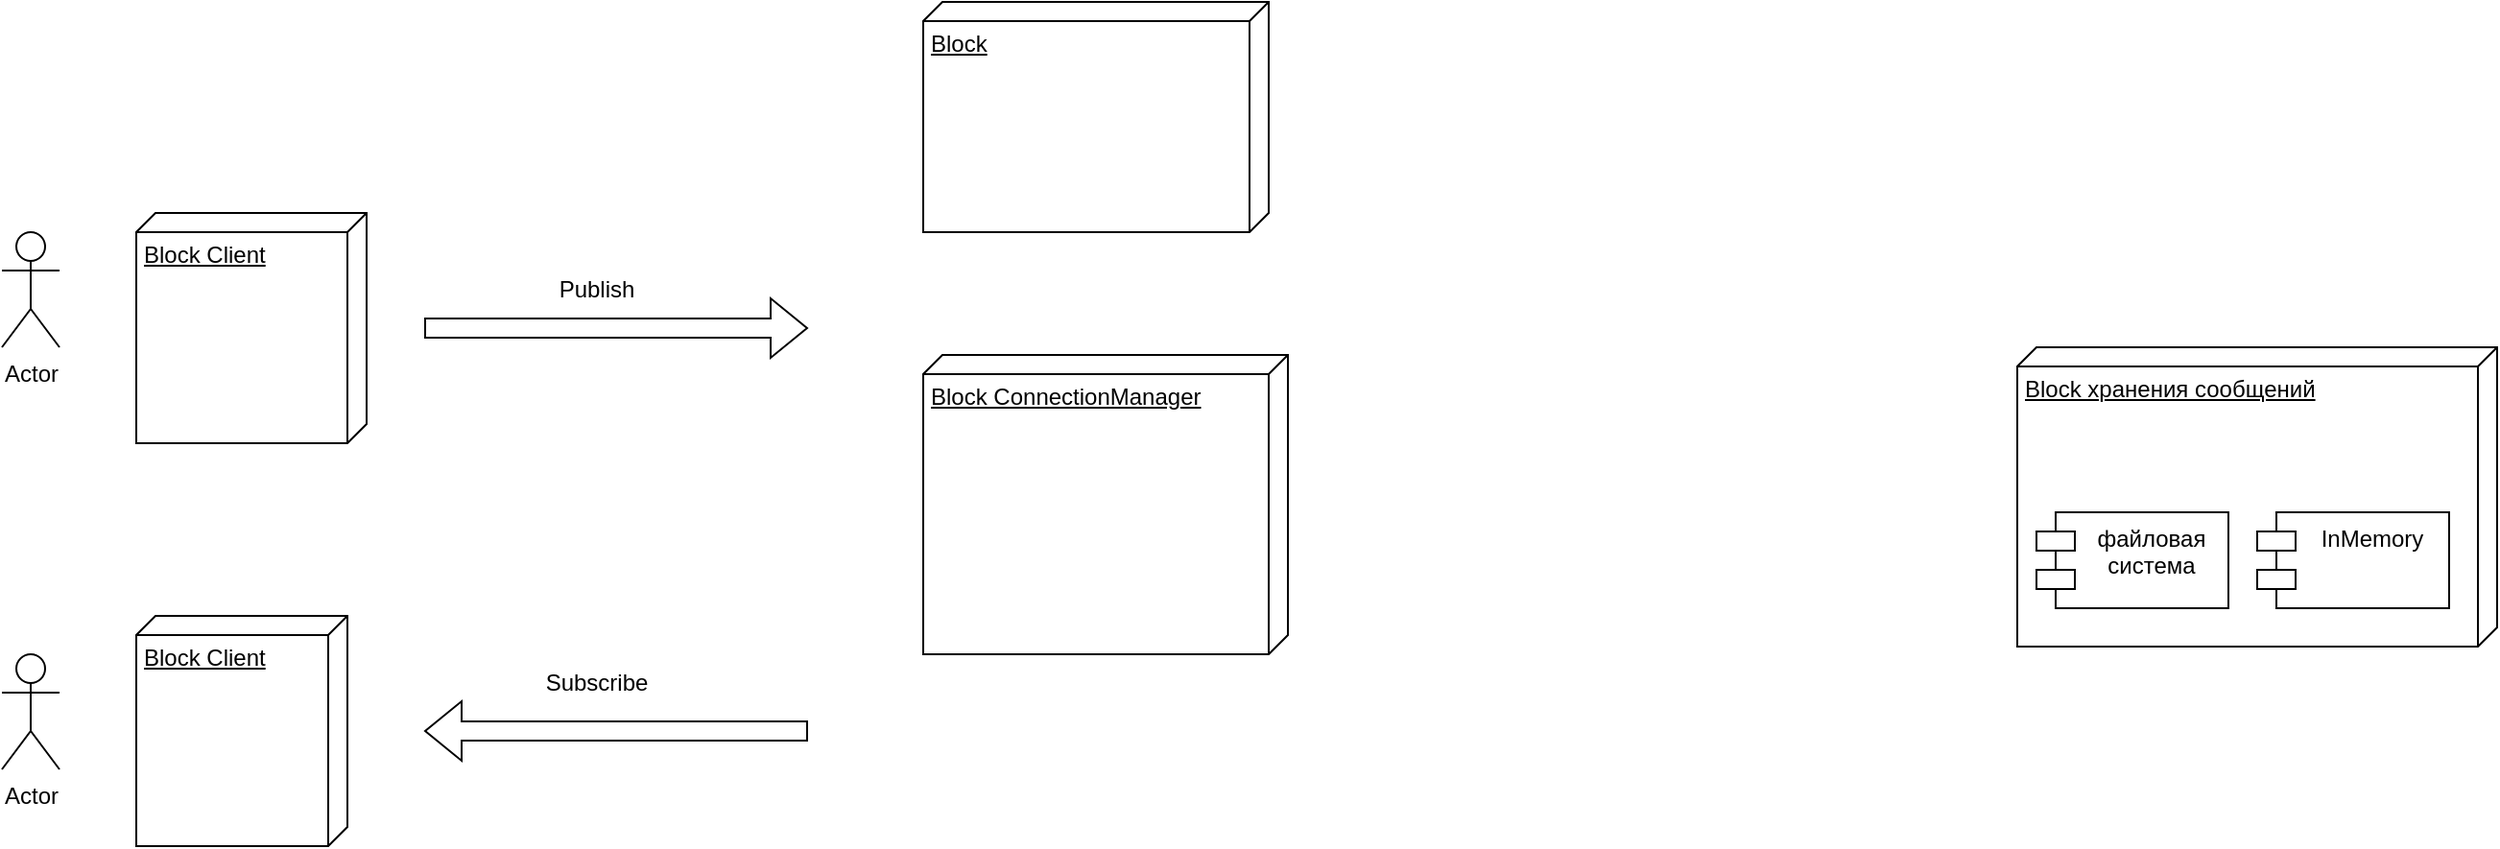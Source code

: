 <mxfile version="24.6.4" type="device">
  <diagram name="Страница — 1" id="PxSmjVjdWc3EpmkDMulp">
    <mxGraphModel dx="2044" dy="524" grid="1" gridSize="10" guides="1" tooltips="1" connect="1" arrows="1" fold="1" page="1" pageScale="1" pageWidth="1169" pageHeight="827" math="0" shadow="0">
      <root>
        <mxCell id="0" />
        <mxCell id="1" parent="0" />
        <mxCell id="rctq9x7ZGal0_HNiKpNq-1" value="Block хранения сообщений" style="verticalAlign=top;align=left;spacingTop=8;spacingLeft=2;spacingRight=12;shape=cube;size=10;direction=south;fontStyle=4;html=1;whiteSpace=wrap;" vertex="1" parent="1">
          <mxGeometry x="710" y="410" width="250" height="156" as="geometry" />
        </mxCell>
        <mxCell id="rctq9x7ZGal0_HNiKpNq-2" value="файловая система" style="shape=module;align=left;spacingLeft=20;align=center;verticalAlign=top;whiteSpace=wrap;html=1;" vertex="1" parent="1">
          <mxGeometry x="720" y="496" width="100" height="50" as="geometry" />
        </mxCell>
        <mxCell id="rctq9x7ZGal0_HNiKpNq-3" value="InMemory" style="shape=module;align=left;spacingLeft=20;align=center;verticalAlign=top;whiteSpace=wrap;html=1;" vertex="1" parent="1">
          <mxGeometry x="835" y="496" width="100" height="50" as="geometry" />
        </mxCell>
        <mxCell id="rctq9x7ZGal0_HNiKpNq-4" value="Actor" style="shape=umlActor;verticalLabelPosition=bottom;verticalAlign=top;html=1;" vertex="1" parent="1">
          <mxGeometry x="-340" y="350" width="30" height="60" as="geometry" />
        </mxCell>
        <mxCell id="rctq9x7ZGal0_HNiKpNq-5" value="Block Client" style="verticalAlign=top;align=left;spacingTop=8;spacingLeft=2;spacingRight=12;shape=cube;size=10;direction=south;fontStyle=4;html=1;whiteSpace=wrap;" vertex="1" parent="1">
          <mxGeometry x="-270" y="340" width="120" height="120" as="geometry" />
        </mxCell>
        <mxCell id="rctq9x7ZGal0_HNiKpNq-6" value="Block Client" style="verticalAlign=top;align=left;spacingTop=8;spacingLeft=2;spacingRight=12;shape=cube;size=10;direction=south;fontStyle=4;html=1;whiteSpace=wrap;" vertex="1" parent="1">
          <mxGeometry x="-270" y="550" width="110" height="120" as="geometry" />
        </mxCell>
        <mxCell id="rctq9x7ZGal0_HNiKpNq-7" value="Actor" style="shape=umlActor;verticalLabelPosition=bottom;verticalAlign=top;html=1;" vertex="1" parent="1">
          <mxGeometry x="-340" y="570" width="30" height="60" as="geometry" />
        </mxCell>
        <mxCell id="rctq9x7ZGal0_HNiKpNq-8" value="" style="shape=flexArrow;endArrow=classic;html=1;rounded=0;" edge="1" parent="1">
          <mxGeometry width="50" height="50" relative="1" as="geometry">
            <mxPoint x="-120" y="400" as="sourcePoint" />
            <mxPoint x="80" y="400" as="targetPoint" />
          </mxGeometry>
        </mxCell>
        <mxCell id="rctq9x7ZGal0_HNiKpNq-9" value="" style="shape=flexArrow;endArrow=classic;html=1;rounded=0;" edge="1" parent="1">
          <mxGeometry width="50" height="50" relative="1" as="geometry">
            <mxPoint x="80" y="610" as="sourcePoint" />
            <mxPoint x="-120" y="610" as="targetPoint" />
          </mxGeometry>
        </mxCell>
        <mxCell id="rctq9x7ZGal0_HNiKpNq-10" value="Publish" style="text;html=1;align=center;verticalAlign=middle;whiteSpace=wrap;rounded=0;" vertex="1" parent="1">
          <mxGeometry x="-60" y="365" width="60" height="30" as="geometry" />
        </mxCell>
        <mxCell id="rctq9x7ZGal0_HNiKpNq-11" value="Subscribe" style="text;html=1;align=center;verticalAlign=middle;whiteSpace=wrap;rounded=0;" vertex="1" parent="1">
          <mxGeometry x="-60" y="570" width="60" height="30" as="geometry" />
        </mxCell>
        <mxCell id="rctq9x7ZGal0_HNiKpNq-12" value="Block" style="verticalAlign=top;align=left;spacingTop=8;spacingLeft=2;spacingRight=12;shape=cube;size=10;direction=south;fontStyle=4;html=1;whiteSpace=wrap;" vertex="1" parent="1">
          <mxGeometry x="140" y="230" width="180" height="120" as="geometry" />
        </mxCell>
        <mxCell id="rctq9x7ZGal0_HNiKpNq-13" value="Block ConnectionManager" style="verticalAlign=top;align=left;spacingTop=8;spacingLeft=2;spacingRight=12;shape=cube;size=10;direction=south;fontStyle=4;html=1;whiteSpace=wrap;" vertex="1" parent="1">
          <mxGeometry x="140" y="414" width="190" height="156" as="geometry" />
        </mxCell>
      </root>
    </mxGraphModel>
  </diagram>
</mxfile>
